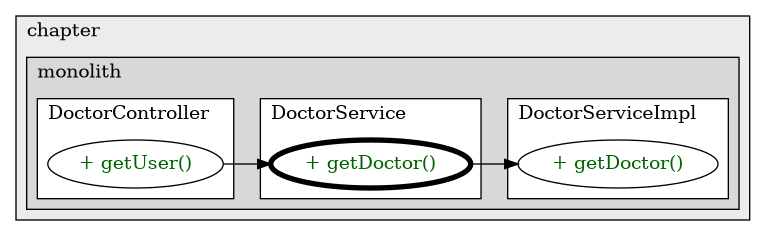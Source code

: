 @startuml

/' diagram meta data start
config=CallConfiguration;
{
  "rootMethod": "com.chapter.monolith.DoctorRatingApp.services.DoctorService#getDoctor(String)",
  "projectClassification": {
    "searchMode": "OpenProject", // OpenProject, AllProjects
    "includedProjects": "",
    "pathEndKeywords": "*.impl",
    "isClientPath": "",
    "isClientName": "",
    "isTestPath": "",
    "isTestName": "",
    "isMappingPath": "",
    "isMappingName": "",
    "isDataAccessPath": "",
    "isDataAccessName": "",
    "isDataStructurePath": "",
    "isDataStructureName": "",
    "isInterfaceStructuresPath": "",
    "isInterfaceStructuresName": "",
    "isEntryPointPath": "",
    "isEntryPointName": "",
    "treatFinalFieldsAsMandatory": false
  },
  "graphRestriction": {
    "classPackageExcludeFilter": "",
    "classPackageIncludeFilter": "",
    "classNameExcludeFilter": "",
    "classNameIncludeFilter": "",
    "methodNameExcludeFilter": "",
    "methodNameIncludeFilter": "",
    "removeByInheritance": "", // inheritance/annotation based filtering is done in a second step
    "removeByAnnotation": "",
    "removeByClassPackage": "", // cleanup the graph after inheritance/annotation based filtering is done
    "removeByClassName": "",
    "cutMappings": false,
    "cutEnum": true,
    "cutTests": true,
    "cutClient": true,
    "cutDataAccess": true,
    "cutInterfaceStructures": true,
    "cutDataStructures": true,
    "cutGetterAndSetter": true,
    "cutConstructors": true
  },
  "graphTraversal": {
    "forwardDepth": 3,
    "backwardDepth": 3,
    "classPackageExcludeFilter": "",
    "classPackageIncludeFilter": "",
    "classNameExcludeFilter": "",
    "classNameIncludeFilter": "",
    "methodNameExcludeFilter": "",
    "methodNameIncludeFilter": "",
    "hideMappings": false,
    "hideDataStructures": false,
    "hidePrivateMethods": true,
    "hideInterfaceCalls": true, // indirection: implementation -> interface (is hidden) -> implementation
    "onlyShowApplicationEntryPoints": false, // root node is included
    "useMethodCallsForStructureDiagram": "ForwardOnly" // ForwardOnly, BothDirections, No
  },
  "details": {
    "aggregation": "GroupByClass", // ByClass, GroupByClass, None
    "showMethodParametersTypes": false,
    "showMethodParametersNames": false,
    "showMethodReturnType": false,
    "showPackageLevels": 2,
    "showCallOrder": false,
    "edgeMode": "MethodsOnly", // TypesOnly, MethodsOnly, TypesAndMethods, MethodsAndDirectTypeUsage
    "showDetailedClassStructure": false
  },
  "rootClass": "com.chapter.monolith.DoctorRatingApp.services.DoctorService",
  "extensionCallbackMethod": "" // qualified.class.name#methodName - signature: public static String method(String)
}
diagram meta data end '/



digraph g {
    rankdir="LR"
    splines=polyline
    

'nodes 
subgraph cluster_739015757 { 
   	label=chapter
	labeljust=l
	fillcolor="#ececec"
	style=filled
   
   subgraph cluster_1062846101 { 
   	label=monolith
	labeljust=l
	fillcolor="#d8d8d8"
	style=filled
   
   subgraph cluster_1187496197 { 
   	label=DoctorServiceImpl
	labeljust=l
	fillcolor=white
	style=filled
   
   DoctorServiceImpl1331149939XXXgetDoctor1808118735[
	label="+ getDoctor()"
	style=filled
	fillcolor=white
	tooltip="DoctorServiceImpl

null"
	fontcolor=darkgreen
];
} 

subgraph cluster_1501755015 { 
   	label=DoctorController
	labeljust=l
	fillcolor=white
	style=filled
   
   DoctorController1067806754XXXgetUser1808118735[
	label="+ getUser()"
	style=filled
	fillcolor=white
	tooltip="DoctorController

null"
	fontcolor=darkgreen
];
} 

subgraph cluster_1669005765 { 
   	label=DoctorService
	labeljust=l
	fillcolor=white
	style=filled
   
   DoctorService1331149939XXXgetDoctor1808118735[
	label="+ getDoctor()"
	style=filled
	fillcolor=white
	tooltip="DoctorService

null"
	penwidth=4
	fontcolor=darkgreen
];
} 
} 
} 

'edges    
DoctorController1067806754XXXgetUser1808118735 -> DoctorService1331149939XXXgetDoctor1808118735;
DoctorService1331149939XXXgetDoctor1808118735 -> DoctorServiceImpl1331149939XXXgetDoctor1808118735;
    
}
@enduml